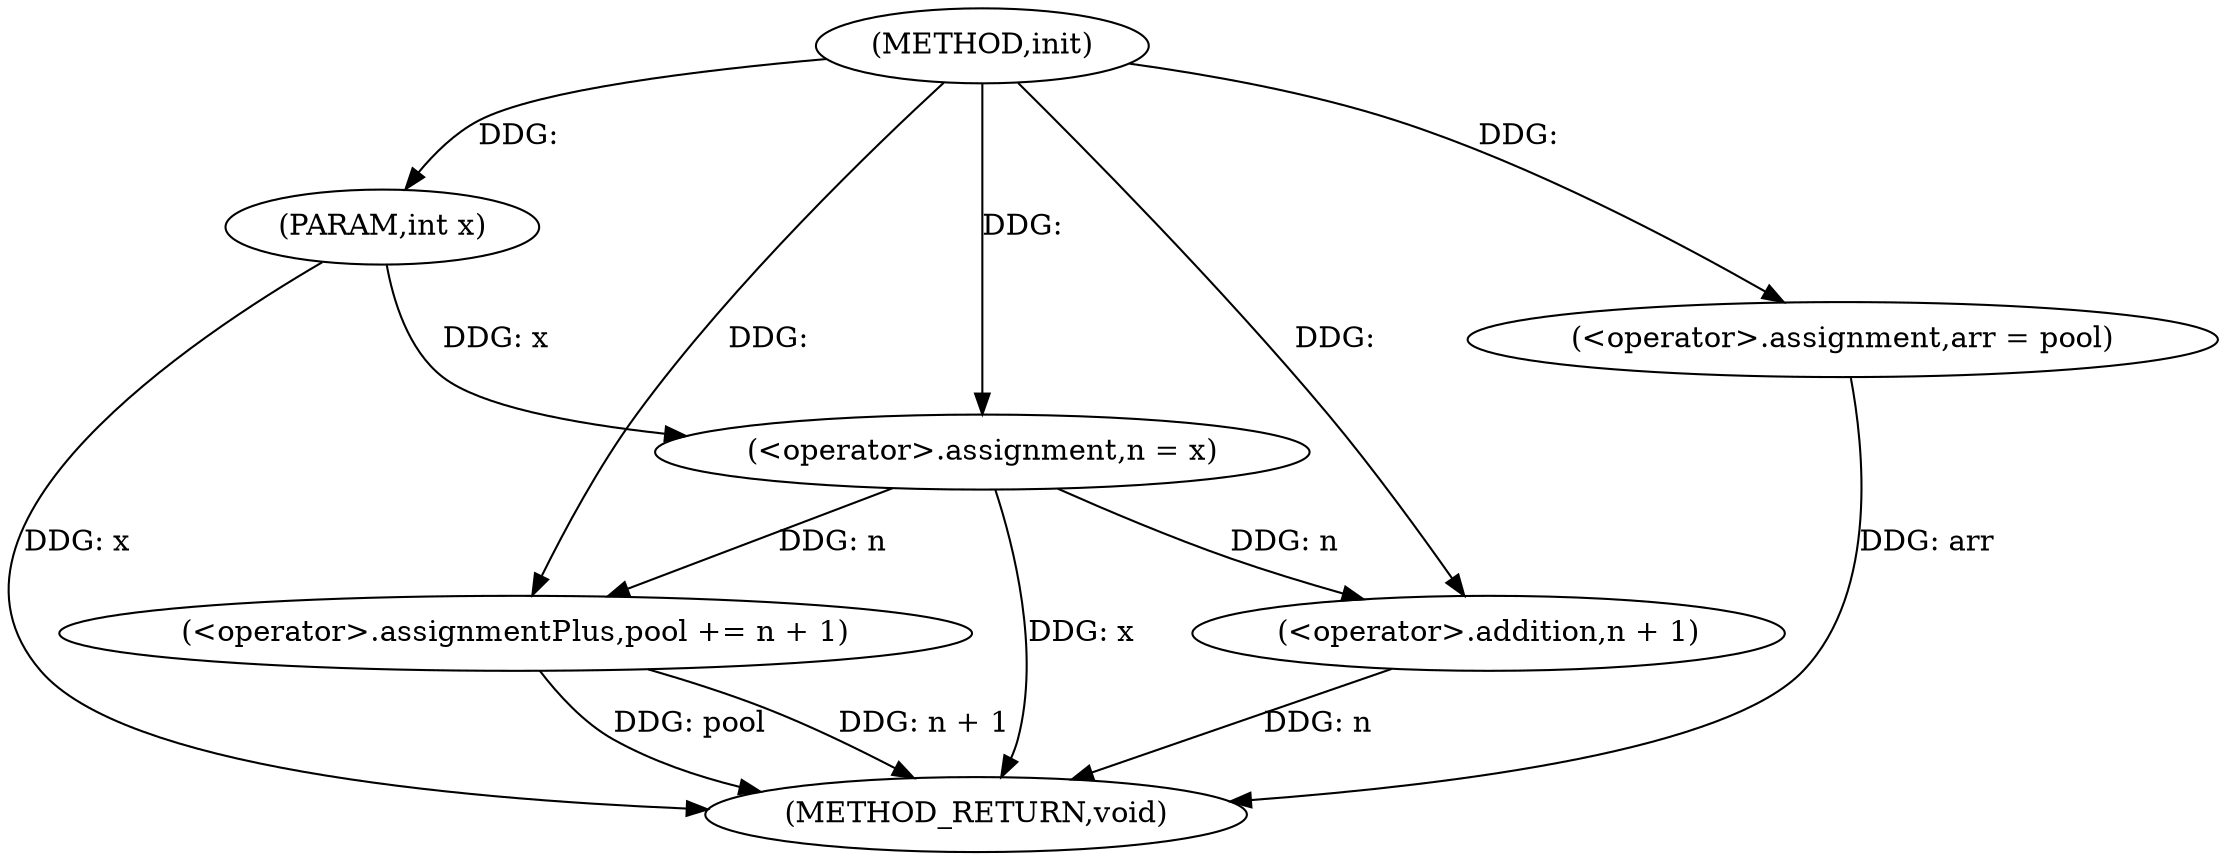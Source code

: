 digraph "init" {  
"1000423" [label = "(METHOD,init)" ]
"1000439" [label = "(METHOD_RETURN,void)" ]
"1000424" [label = "(PARAM,int x)" ]
"1000427" [label = "(<operator>.assignment,n = x)" ]
"1000431" [label = "(<operator>.assignment,arr = pool)" ]
"1000434" [label = "(<operator>.assignmentPlus,pool += n + 1)" ]
"1000436" [label = "(<operator>.addition,n + 1)" ]
  "1000424" -> "1000439"  [ label = "DDG: x"] 
  "1000427" -> "1000439"  [ label = "DDG: x"] 
  "1000434" -> "1000439"  [ label = "DDG: pool"] 
  "1000436" -> "1000439"  [ label = "DDG: n"] 
  "1000434" -> "1000439"  [ label = "DDG: n + 1"] 
  "1000431" -> "1000439"  [ label = "DDG: arr"] 
  "1000423" -> "1000424"  [ label = "DDG: "] 
  "1000424" -> "1000427"  [ label = "DDG: x"] 
  "1000423" -> "1000427"  [ label = "DDG: "] 
  "1000423" -> "1000431"  [ label = "DDG: "] 
  "1000423" -> "1000434"  [ label = "DDG: "] 
  "1000427" -> "1000434"  [ label = "DDG: n"] 
  "1000427" -> "1000436"  [ label = "DDG: n"] 
  "1000423" -> "1000436"  [ label = "DDG: "] 
}
